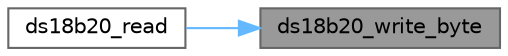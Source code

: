 digraph "ds18b20_write_byte"
{
 // LATEX_PDF_SIZE
  bgcolor="transparent";
  edge [fontname=Helvetica,fontsize=10,labelfontname=Helvetica,labelfontsize=10];
  node [fontname=Helvetica,fontsize=10,shape=box,height=0.2,width=0.4];
  rankdir="RL";
  Node1 [label="ds18b20_write_byte",height=0.2,width=0.4,color="gray40", fillcolor="grey60", style="filled", fontcolor="black",tooltip=" "];
  Node1 -> Node2 [dir="back",color="steelblue1",style="solid"];
  Node2 [label="ds18b20_read",height=0.2,width=0.4,color="grey40", fillcolor="white", style="filled",URL="$dd__temp__sensor_8c.html#a3825ebd66392b1ec98967a5710453cd6",tooltip=" "];
}
